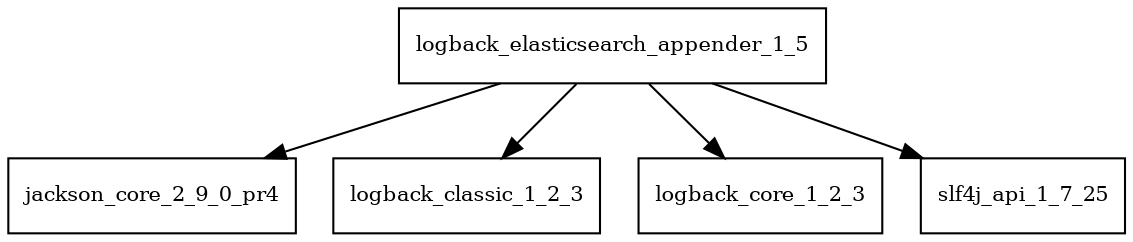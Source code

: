 digraph logback_elasticsearch_appender_1_5_dependencies {
  node [shape = box, fontsize=10.0];
  logback_elasticsearch_appender_1_5 -> jackson_core_2_9_0_pr4;
  logback_elasticsearch_appender_1_5 -> logback_classic_1_2_3;
  logback_elasticsearch_appender_1_5 -> logback_core_1_2_3;
  logback_elasticsearch_appender_1_5 -> slf4j_api_1_7_25;
}
